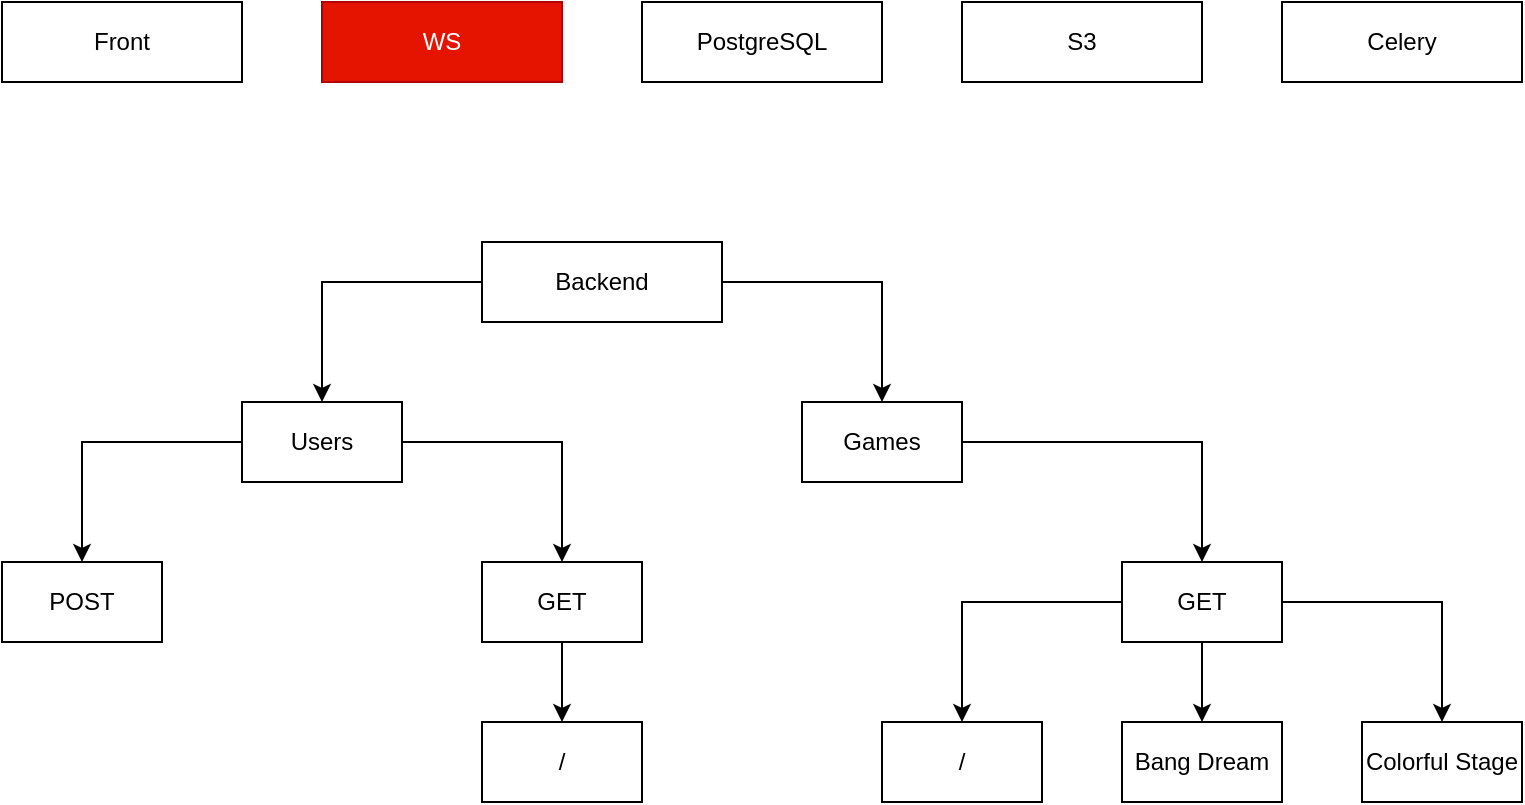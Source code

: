 <mxfile version="26.0.9" pages="2">
  <diagram name="Overview" id="qW0B-3OZ1i4sycYyhk4Y">
    <mxGraphModel dx="987" dy="599" grid="1" gridSize="10" guides="1" tooltips="1" connect="1" arrows="1" fold="1" page="1" pageScale="1" pageWidth="850" pageHeight="1100" math="0" shadow="0">
      <root>
        <mxCell id="0" />
        <mxCell id="1" parent="0" />
        <mxCell id="L0CGxsfzRiQgiQwQ_0Nt-8" style="edgeStyle=orthogonalEdgeStyle;rounded=0;orthogonalLoop=1;jettySize=auto;html=1;" edge="1" parent="1" source="eFZ4g7K6SB1RnTYdbp6J-1" target="L0CGxsfzRiQgiQwQ_0Nt-7">
          <mxGeometry relative="1" as="geometry" />
        </mxCell>
        <mxCell id="L0CGxsfzRiQgiQwQ_0Nt-12" style="edgeStyle=orthogonalEdgeStyle;rounded=0;orthogonalLoop=1;jettySize=auto;html=1;" edge="1" parent="1" source="eFZ4g7K6SB1RnTYdbp6J-1" target="L0CGxsfzRiQgiQwQ_0Nt-3">
          <mxGeometry relative="1" as="geometry" />
        </mxCell>
        <mxCell id="eFZ4g7K6SB1RnTYdbp6J-1" value="&lt;div&gt;Backend&lt;/div&gt;" style="rounded=0;whiteSpace=wrap;html=1;" parent="1" vertex="1">
          <mxGeometry x="280" y="160" width="120" height="40" as="geometry" />
        </mxCell>
        <mxCell id="eFZ4g7K6SB1RnTYdbp6J-2" value="Front" style="rounded=0;whiteSpace=wrap;html=1;" parent="1" vertex="1">
          <mxGeometry x="40" y="40" width="120" height="40" as="geometry" />
        </mxCell>
        <mxCell id="eFZ4g7K6SB1RnTYdbp6J-4" value="Celery" style="rounded=0;whiteSpace=wrap;html=1;" parent="1" vertex="1">
          <mxGeometry x="680" y="40" width="120" height="40" as="geometry" />
        </mxCell>
        <mxCell id="eFZ4g7K6SB1RnTYdbp6J-5" value="PostgreSQL" style="rounded=0;whiteSpace=wrap;html=1;" parent="1" vertex="1">
          <mxGeometry x="360" y="40" width="120" height="40" as="geometry" />
        </mxCell>
        <mxCell id="eFZ4g7K6SB1RnTYdbp6J-7" value="S3" style="rounded=0;whiteSpace=wrap;html=1;" parent="1" vertex="1">
          <mxGeometry x="520" y="40" width="120" height="40" as="geometry" />
        </mxCell>
        <mxCell id="eFZ4g7K6SB1RnTYdbp6J-10" value="POST" style="whiteSpace=wrap;html=1;rounded=0;" parent="1" vertex="1">
          <mxGeometry x="40" y="320" width="80" height="40" as="geometry" />
        </mxCell>
        <mxCell id="eFZ4g7K6SB1RnTYdbp6J-39" value="" style="edgeStyle=orthogonalEdgeStyle;rounded=0;orthogonalLoop=1;jettySize=auto;html=1;" parent="1" source="eFZ4g7K6SB1RnTYdbp6J-36" target="eFZ4g7K6SB1RnTYdbp6J-38" edge="1">
          <mxGeometry relative="1" as="geometry" />
        </mxCell>
        <mxCell id="eFZ4g7K6SB1RnTYdbp6J-36" value="GET" style="whiteSpace=wrap;html=1;rounded=0;" parent="1" vertex="1">
          <mxGeometry x="280" y="320" width="80" height="40" as="geometry" />
        </mxCell>
        <mxCell id="eFZ4g7K6SB1RnTYdbp6J-38" value="/" style="whiteSpace=wrap;html=1;rounded=0;" parent="1" vertex="1">
          <mxGeometry x="280" y="400" width="80" height="40" as="geometry" />
        </mxCell>
        <mxCell id="eFZ4g7K6SB1RnTYdbp6J-41" value="WS" style="whiteSpace=wrap;html=1;rounded=0;fillColor=#e51400;fontColor=#ffffff;strokeColor=#B20000;" parent="1" vertex="1">
          <mxGeometry x="200" y="40" width="120" height="40" as="geometry" />
        </mxCell>
        <mxCell id="eFZ4g7K6SB1RnTYdbp6J-46" value="Bang Dream" style="whiteSpace=wrap;html=1;rounded=0;" parent="1" vertex="1">
          <mxGeometry x="600" y="400" width="80" height="40" as="geometry" />
        </mxCell>
        <mxCell id="eFZ4g7K6SB1RnTYdbp6J-49" value="Colorful Stage" style="whiteSpace=wrap;html=1;rounded=0;" parent="1" vertex="1">
          <mxGeometry x="720" y="400" width="80" height="40" as="geometry" />
        </mxCell>
        <mxCell id="L0CGxsfzRiQgiQwQ_0Nt-16" style="edgeStyle=orthogonalEdgeStyle;rounded=0;orthogonalLoop=1;jettySize=auto;html=1;" edge="1" parent="1" source="L0CGxsfzRiQgiQwQ_0Nt-3" target="L0CGxsfzRiQgiQwQ_0Nt-14">
          <mxGeometry relative="1" as="geometry" />
        </mxCell>
        <mxCell id="L0CGxsfzRiQgiQwQ_0Nt-3" value="Games" style="whiteSpace=wrap;html=1;rounded=0;" vertex="1" parent="1">
          <mxGeometry x="440" y="240" width="80" height="40" as="geometry" />
        </mxCell>
        <mxCell id="L0CGxsfzRiQgiQwQ_0Nt-9" style="edgeStyle=orthogonalEdgeStyle;rounded=0;orthogonalLoop=1;jettySize=auto;html=1;" edge="1" parent="1" source="L0CGxsfzRiQgiQwQ_0Nt-7" target="eFZ4g7K6SB1RnTYdbp6J-36">
          <mxGeometry relative="1" as="geometry" />
        </mxCell>
        <mxCell id="L0CGxsfzRiQgiQwQ_0Nt-10" style="edgeStyle=orthogonalEdgeStyle;rounded=0;orthogonalLoop=1;jettySize=auto;html=1;" edge="1" parent="1" source="L0CGxsfzRiQgiQwQ_0Nt-7" target="eFZ4g7K6SB1RnTYdbp6J-10">
          <mxGeometry relative="1" as="geometry" />
        </mxCell>
        <mxCell id="L0CGxsfzRiQgiQwQ_0Nt-7" value="Users" style="whiteSpace=wrap;html=1;rounded=0;" vertex="1" parent="1">
          <mxGeometry x="160" y="240" width="80" height="40" as="geometry" />
        </mxCell>
        <mxCell id="L0CGxsfzRiQgiQwQ_0Nt-13" value="" style="edgeStyle=orthogonalEdgeStyle;rounded=0;orthogonalLoop=1;jettySize=auto;html=1;" edge="1" parent="1" source="L0CGxsfzRiQgiQwQ_0Nt-14" target="L0CGxsfzRiQgiQwQ_0Nt-15">
          <mxGeometry relative="1" as="geometry" />
        </mxCell>
        <mxCell id="L0CGxsfzRiQgiQwQ_0Nt-17" style="edgeStyle=orthogonalEdgeStyle;rounded=0;orthogonalLoop=1;jettySize=auto;html=1;" edge="1" parent="1" source="L0CGxsfzRiQgiQwQ_0Nt-14" target="eFZ4g7K6SB1RnTYdbp6J-46">
          <mxGeometry relative="1" as="geometry" />
        </mxCell>
        <mxCell id="L0CGxsfzRiQgiQwQ_0Nt-18" style="edgeStyle=orthogonalEdgeStyle;rounded=0;orthogonalLoop=1;jettySize=auto;html=1;" edge="1" parent="1" source="L0CGxsfzRiQgiQwQ_0Nt-14" target="eFZ4g7K6SB1RnTYdbp6J-49">
          <mxGeometry relative="1" as="geometry" />
        </mxCell>
        <mxCell id="L0CGxsfzRiQgiQwQ_0Nt-14" value="GET" style="whiteSpace=wrap;html=1;rounded=0;" vertex="1" parent="1">
          <mxGeometry x="600" y="320" width="80" height="40" as="geometry" />
        </mxCell>
        <mxCell id="L0CGxsfzRiQgiQwQ_0Nt-15" value="/" style="whiteSpace=wrap;html=1;rounded=0;" vertex="1" parent="1">
          <mxGeometry x="480" y="400" width="80" height="40" as="geometry" />
        </mxCell>
      </root>
    </mxGraphModel>
  </diagram>
  <diagram name="Copy of Overview" id="W6OQcN4xwPClScVpoRHH">
    <mxGraphModel grid="1" page="1" gridSize="10" guides="1" tooltips="1" connect="1" arrows="1" fold="1" pageScale="1" pageWidth="850" pageHeight="1100" math="0" shadow="0">
      <root>
        <mxCell id="iLSXmw50mSnsnkGVNwwI-0" />
        <mxCell id="iLSXmw50mSnsnkGVNwwI-1" parent="iLSXmw50mSnsnkGVNwwI-0" />
        <mxCell id="iLSXmw50mSnsnkGVNwwI-2" style="edgeStyle=orthogonalEdgeStyle;rounded=0;orthogonalLoop=1;jettySize=auto;html=1;" edge="1" parent="iLSXmw50mSnsnkGVNwwI-1" source="iLSXmw50mSnsnkGVNwwI-5" target="iLSXmw50mSnsnkGVNwwI-6">
          <mxGeometry relative="1" as="geometry" />
        </mxCell>
        <mxCell id="iLSXmw50mSnsnkGVNwwI-3" style="edgeStyle=orthogonalEdgeStyle;rounded=0;orthogonalLoop=1;jettySize=auto;html=1;" edge="1" parent="iLSXmw50mSnsnkGVNwwI-1" source="iLSXmw50mSnsnkGVNwwI-5" target="iLSXmw50mSnsnkGVNwwI-13">
          <mxGeometry relative="1" as="geometry" />
        </mxCell>
        <mxCell id="iLSXmw50mSnsnkGVNwwI-4" value="" style="edgeStyle=orthogonalEdgeStyle;rounded=0;orthogonalLoop=1;jettySize=auto;html=1;" edge="1" parent="iLSXmw50mSnsnkGVNwwI-1" source="iLSXmw50mSnsnkGVNwwI-5" target="iLSXmw50mSnsnkGVNwwI-25">
          <mxGeometry relative="1" as="geometry" />
        </mxCell>
        <mxCell id="iLSXmw50mSnsnkGVNwwI-5" value="FastAPI" style="rounded=0;whiteSpace=wrap;html=1;" vertex="1" parent="iLSXmw50mSnsnkGVNwwI-1">
          <mxGeometry x="240" y="240" width="120" height="40" as="geometry" />
        </mxCell>
        <mxCell id="iLSXmw50mSnsnkGVNwwI-6" value="Front" style="rounded=0;whiteSpace=wrap;html=1;" vertex="1" parent="iLSXmw50mSnsnkGVNwwI-1">
          <mxGeometry x="240" y="160" width="120" height="40" as="geometry" />
        </mxCell>
        <mxCell id="iLSXmw50mSnsnkGVNwwI-7" style="edgeStyle=orthogonalEdgeStyle;rounded=0;orthogonalLoop=1;jettySize=auto;html=1;" edge="1" parent="iLSXmw50mSnsnkGVNwwI-1" source="iLSXmw50mSnsnkGVNwwI-8" target="iLSXmw50mSnsnkGVNwwI-23">
          <mxGeometry relative="1" as="geometry">
            <Array as="points">
              <mxPoint x="280" y="700" />
            </Array>
          </mxGeometry>
        </mxCell>
        <mxCell id="iLSXmw50mSnsnkGVNwwI-8" value="Celery" style="rounded=0;whiteSpace=wrap;html=1;" vertex="1" parent="iLSXmw50mSnsnkGVNwwI-1">
          <mxGeometry x="240" y="600" width="80" height="40" as="geometry" />
        </mxCell>
        <mxCell id="iLSXmw50mSnsnkGVNwwI-9" value="PostgreSQL" style="rounded=0;whiteSpace=wrap;html=1;" vertex="1" parent="iLSXmw50mSnsnkGVNwwI-1">
          <mxGeometry x="40" y="480" width="80" height="40" as="geometry" />
        </mxCell>
        <mxCell id="iLSXmw50mSnsnkGVNwwI-10" style="edgeStyle=orthogonalEdgeStyle;rounded=0;orthogonalLoop=1;jettySize=auto;html=1;" edge="1" parent="iLSXmw50mSnsnkGVNwwI-1" source="iLSXmw50mSnsnkGVNwwI-11" target="iLSXmw50mSnsnkGVNwwI-9">
          <mxGeometry relative="1" as="geometry" />
        </mxCell>
        <mxCell id="iLSXmw50mSnsnkGVNwwI-11" value="S3" style="rounded=0;whiteSpace=wrap;html=1;" vertex="1" parent="iLSXmw50mSnsnkGVNwwI-1">
          <mxGeometry x="160" y="480" width="40" height="40" as="geometry" />
        </mxCell>
        <mxCell id="iLSXmw50mSnsnkGVNwwI-12" value="" style="edgeStyle=orthogonalEdgeStyle;rounded=0;orthogonalLoop=1;jettySize=auto;html=1;" edge="1" parent="iLSXmw50mSnsnkGVNwwI-1" source="iLSXmw50mSnsnkGVNwwI-13" target="iLSXmw50mSnsnkGVNwwI-17">
          <mxGeometry relative="1" as="geometry" />
        </mxCell>
        <mxCell id="iLSXmw50mSnsnkGVNwwI-13" value="POST" style="whiteSpace=wrap;html=1;rounded=0;" vertex="1" parent="iLSXmw50mSnsnkGVNwwI-1">
          <mxGeometry x="80" y="320" width="80" height="40" as="geometry" />
        </mxCell>
        <mxCell id="iLSXmw50mSnsnkGVNwwI-14" style="edgeStyle=orthogonalEdgeStyle;rounded=0;orthogonalLoop=1;jettySize=auto;html=1;" edge="1" parent="iLSXmw50mSnsnkGVNwwI-1" source="iLSXmw50mSnsnkGVNwwI-17" target="iLSXmw50mSnsnkGVNwwI-9">
          <mxGeometry relative="1" as="geometry" />
        </mxCell>
        <mxCell id="iLSXmw50mSnsnkGVNwwI-15" style="edgeStyle=orthogonalEdgeStyle;rounded=0;orthogonalLoop=1;jettySize=auto;html=1;" edge="1" parent="iLSXmw50mSnsnkGVNwwI-1" source="iLSXmw50mSnsnkGVNwwI-17" target="iLSXmw50mSnsnkGVNwwI-11">
          <mxGeometry relative="1" as="geometry" />
        </mxCell>
        <mxCell id="iLSXmw50mSnsnkGVNwwI-16" style="edgeStyle=orthogonalEdgeStyle;rounded=0;orthogonalLoop=1;jettySize=auto;html=1;" edge="1" parent="iLSXmw50mSnsnkGVNwwI-1" source="iLSXmw50mSnsnkGVNwwI-17" target="iLSXmw50mSnsnkGVNwwI-8">
          <mxGeometry relative="1" as="geometry" />
        </mxCell>
        <mxCell id="iLSXmw50mSnsnkGVNwwI-17" value="Upload" style="whiteSpace=wrap;html=1;rounded=0;fillColor=#e3c800;fontColor=#000000;strokeColor=#B09500;" vertex="1" parent="iLSXmw50mSnsnkGVNwwI-1">
          <mxGeometry x="80" y="400" width="80" height="40" as="geometry" />
        </mxCell>
        <mxCell id="iLSXmw50mSnsnkGVNwwI-18" value="" style="edgeStyle=orthogonalEdgeStyle;rounded=0;orthogonalLoop=1;jettySize=auto;html=1;" edge="1" parent="iLSXmw50mSnsnkGVNwwI-1" source="iLSXmw50mSnsnkGVNwwI-20" target="iLSXmw50mSnsnkGVNwwI-23">
          <mxGeometry relative="1" as="geometry" />
        </mxCell>
        <mxCell id="iLSXmw50mSnsnkGVNwwI-19" value="" style="edgeStyle=orthogonalEdgeStyle;rounded=0;orthogonalLoop=1;jettySize=auto;html=1;" edge="1" parent="iLSXmw50mSnsnkGVNwwI-1" source="iLSXmw50mSnsnkGVNwwI-20" target="iLSXmw50mSnsnkGVNwwI-32">
          <mxGeometry relative="1" as="geometry" />
        </mxCell>
        <mxCell id="iLSXmw50mSnsnkGVNwwI-20" value="OCR" style="rounded=0;whiteSpace=wrap;html=1;" vertex="1" parent="iLSXmw50mSnsnkGVNwwI-1">
          <mxGeometry x="440" y="600" width="80" height="40" as="geometry" />
        </mxCell>
        <mxCell id="iLSXmw50mSnsnkGVNwwI-21" style="edgeStyle=orthogonalEdgeStyle;rounded=0;orthogonalLoop=1;jettySize=auto;html=1;" edge="1" parent="iLSXmw50mSnsnkGVNwwI-1" source="iLSXmw50mSnsnkGVNwwI-22" target="iLSXmw50mSnsnkGVNwwI-23">
          <mxGeometry relative="1" as="geometry" />
        </mxCell>
        <mxCell id="iLSXmw50mSnsnkGVNwwI-22" value="img2txt" style="whiteSpace=wrap;html=1;rounded=0;" vertex="1" parent="iLSXmw50mSnsnkGVNwwI-1">
          <mxGeometry x="440" y="760" width="80" height="40" as="geometry" />
        </mxCell>
        <mxCell id="iLSXmw50mSnsnkGVNwwI-23" value="img2music binder" style="whiteSpace=wrap;html=1;rounded=0;" vertex="1" parent="iLSXmw50mSnsnkGVNwwI-1">
          <mxGeometry x="420" y="680" width="120" height="40" as="geometry" />
        </mxCell>
        <mxCell id="iLSXmw50mSnsnkGVNwwI-24" value="" style="edgeStyle=orthogonalEdgeStyle;rounded=0;orthogonalLoop=1;jettySize=auto;html=1;" edge="1" parent="iLSXmw50mSnsnkGVNwwI-1" source="iLSXmw50mSnsnkGVNwwI-25" target="iLSXmw50mSnsnkGVNwwI-26">
          <mxGeometry relative="1" as="geometry" />
        </mxCell>
        <mxCell id="iLSXmw50mSnsnkGVNwwI-25" value="GET" style="whiteSpace=wrap;html=1;rounded=0;" vertex="1" parent="iLSXmw50mSnsnkGVNwwI-1">
          <mxGeometry x="480" y="320" width="80" height="40" as="geometry" />
        </mxCell>
        <mxCell id="iLSXmw50mSnsnkGVNwwI-26" value="/" style="whiteSpace=wrap;html=1;rounded=0;" vertex="1" parent="iLSXmw50mSnsnkGVNwwI-1">
          <mxGeometry x="480" y="400" width="80" height="40" as="geometry" />
        </mxCell>
        <mxCell id="iLSXmw50mSnsnkGVNwwI-27" style="edgeStyle=orthogonalEdgeStyle;rounded=0;orthogonalLoop=1;jettySize=auto;html=1;" edge="1" parent="iLSXmw50mSnsnkGVNwwI-1" source="iLSXmw50mSnsnkGVNwwI-28" target="iLSXmw50mSnsnkGVNwwI-26">
          <mxGeometry relative="1" as="geometry" />
        </mxCell>
        <mxCell id="iLSXmw50mSnsnkGVNwwI-28" value="WS" style="whiteSpace=wrap;html=1;rounded=0;fillColor=#e51400;fontColor=#ffffff;strokeColor=#B20000;" vertex="1" parent="iLSXmw50mSnsnkGVNwwI-1">
          <mxGeometry x="640" y="400" width="80" height="40" as="geometry" />
        </mxCell>
        <mxCell id="iLSXmw50mSnsnkGVNwwI-29" value="" style="edgeStyle=orthogonalEdgeStyle;rounded=0;orthogonalLoop=1;jettySize=auto;html=1;" edge="1" parent="iLSXmw50mSnsnkGVNwwI-1" source="iLSXmw50mSnsnkGVNwwI-32" target="iLSXmw50mSnsnkGVNwwI-33">
          <mxGeometry relative="1" as="geometry" />
        </mxCell>
        <mxCell id="iLSXmw50mSnsnkGVNwwI-30" value="" style="edgeStyle=orthogonalEdgeStyle;rounded=0;orthogonalLoop=1;jettySize=auto;html=1;" edge="1" parent="iLSXmw50mSnsnkGVNwwI-1" source="iLSXmw50mSnsnkGVNwwI-32" target="iLSXmw50mSnsnkGVNwwI-33">
          <mxGeometry relative="1" as="geometry" />
        </mxCell>
        <mxCell id="iLSXmw50mSnsnkGVNwwI-31" value="" style="edgeStyle=orthogonalEdgeStyle;rounded=0;orthogonalLoop=1;jettySize=auto;html=1;" edge="1" parent="iLSXmw50mSnsnkGVNwwI-1" source="iLSXmw50mSnsnkGVNwwI-32" target="iLSXmw50mSnsnkGVNwwI-34">
          <mxGeometry relative="1" as="geometry" />
        </mxCell>
        <mxCell id="iLSXmw50mSnsnkGVNwwI-32" value="music scraper" style="whiteSpace=wrap;html=1;rounded=0;" vertex="1" parent="iLSXmw50mSnsnkGVNwwI-1">
          <mxGeometry x="640" y="680" width="120" height="40" as="geometry" />
        </mxCell>
        <mxCell id="iLSXmw50mSnsnkGVNwwI-33" value="Bang Dream" style="whiteSpace=wrap;html=1;rounded=0;" vertex="1" parent="iLSXmw50mSnsnkGVNwwI-1">
          <mxGeometry x="560" y="800" width="120" height="40" as="geometry" />
        </mxCell>
        <mxCell id="iLSXmw50mSnsnkGVNwwI-34" value="Colorful Stage" style="whiteSpace=wrap;html=1;rounded=0;" vertex="1" parent="iLSXmw50mSnsnkGVNwwI-1">
          <mxGeometry x="720" y="800" width="120" height="40" as="geometry" />
        </mxCell>
      </root>
    </mxGraphModel>
  </diagram>
</mxfile>
